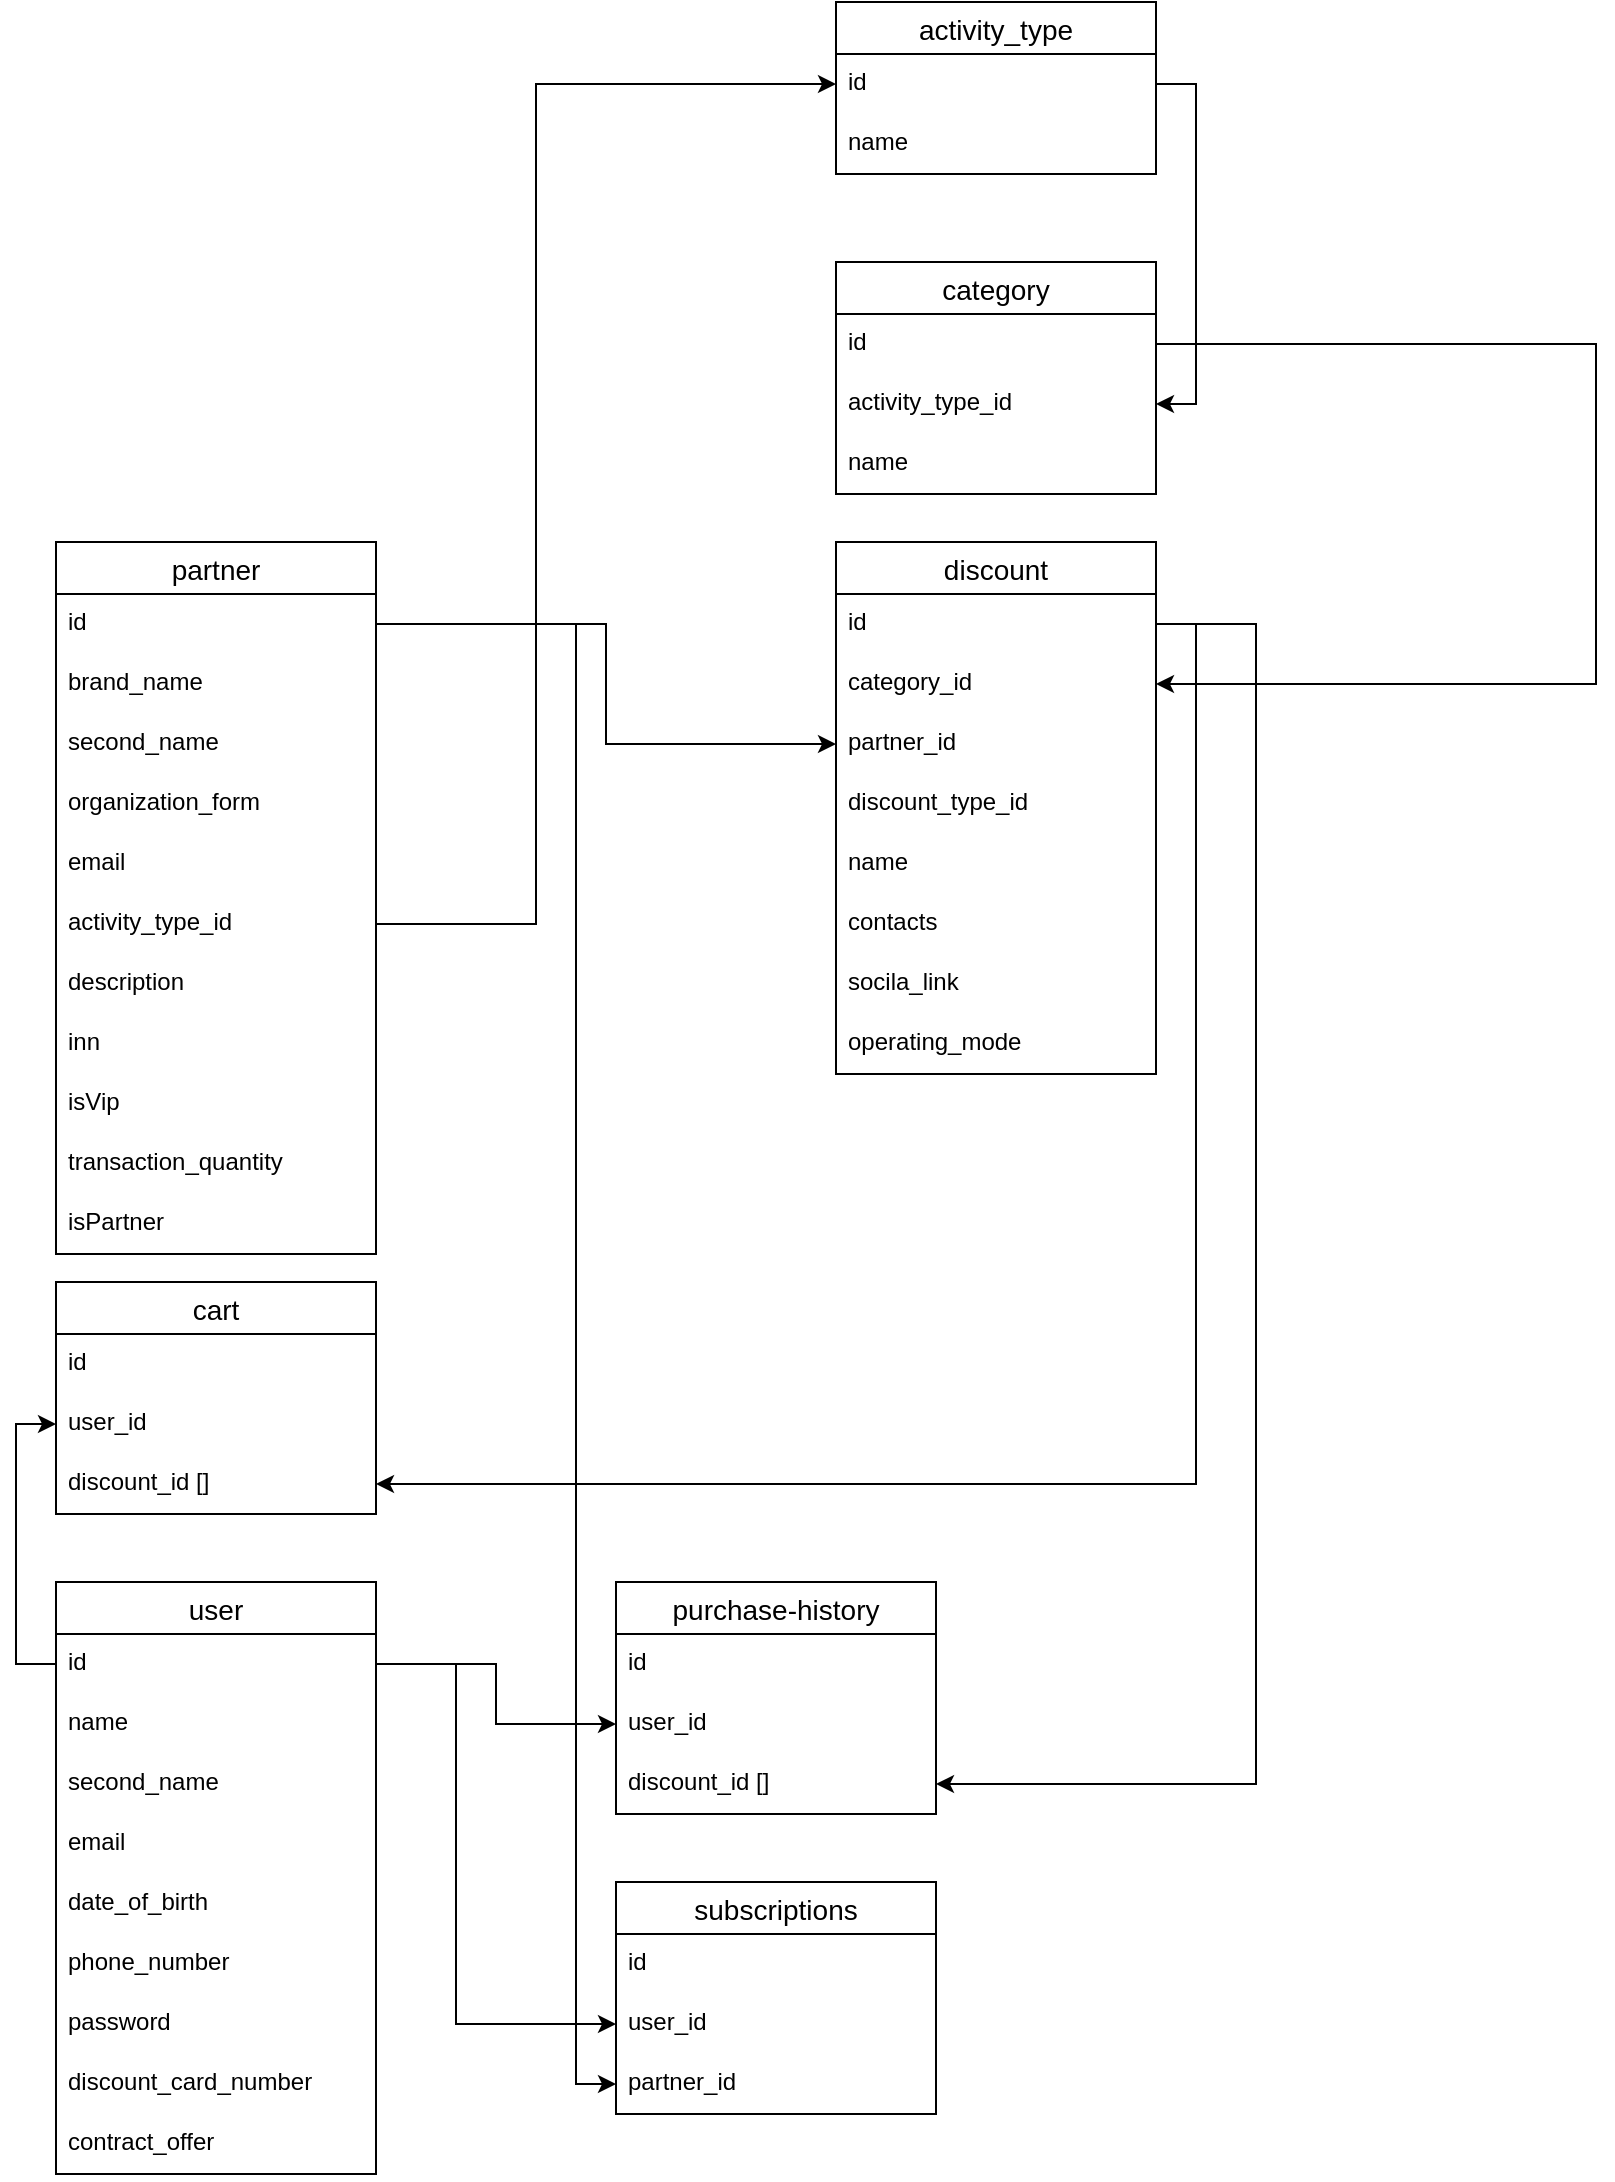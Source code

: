 <mxfile version="20.4.0" type="github">
  <diagram id="Gb0xdn7xdCbOmHb0IqZR" name="Page-1">
    <mxGraphModel dx="2570" dy="2236" grid="1" gridSize="10" guides="1" tooltips="1" connect="1" arrows="1" fold="1" page="1" pageScale="1" pageWidth="850" pageHeight="1100" math="0" shadow="0">
      <root>
        <mxCell id="0" />
        <mxCell id="1" parent="0" />
        <mxCell id="Z7g_tue76aYfmtnmLcl_-1" value="user" style="swimlane;fontStyle=0;childLayout=stackLayout;horizontal=1;startSize=26;horizontalStack=0;resizeParent=1;resizeParentMax=0;resizeLast=0;collapsible=1;marginBottom=0;align=center;fontSize=14;" vertex="1" parent="1">
          <mxGeometry y="470" width="160" height="296" as="geometry" />
        </mxCell>
        <mxCell id="Z7g_tue76aYfmtnmLcl_-2" value="id" style="text;strokeColor=none;fillColor=none;spacingLeft=4;spacingRight=4;overflow=hidden;rotatable=0;points=[[0,0.5],[1,0.5]];portConstraint=eastwest;fontSize=12;" vertex="1" parent="Z7g_tue76aYfmtnmLcl_-1">
          <mxGeometry y="26" width="160" height="30" as="geometry" />
        </mxCell>
        <mxCell id="Z7g_tue76aYfmtnmLcl_-3" value="name" style="text;strokeColor=none;fillColor=none;spacingLeft=4;spacingRight=4;overflow=hidden;rotatable=0;points=[[0,0.5],[1,0.5]];portConstraint=eastwest;fontSize=12;" vertex="1" parent="Z7g_tue76aYfmtnmLcl_-1">
          <mxGeometry y="56" width="160" height="30" as="geometry" />
        </mxCell>
        <mxCell id="Z7g_tue76aYfmtnmLcl_-4" value="second_name" style="text;strokeColor=none;fillColor=none;spacingLeft=4;spacingRight=4;overflow=hidden;rotatable=0;points=[[0,0.5],[1,0.5]];portConstraint=eastwest;fontSize=12;" vertex="1" parent="Z7g_tue76aYfmtnmLcl_-1">
          <mxGeometry y="86" width="160" height="30" as="geometry" />
        </mxCell>
        <mxCell id="Z7g_tue76aYfmtnmLcl_-25" value="email" style="text;strokeColor=none;fillColor=none;spacingLeft=4;spacingRight=4;overflow=hidden;rotatable=0;points=[[0,0.5],[1,0.5]];portConstraint=eastwest;fontSize=12;" vertex="1" parent="Z7g_tue76aYfmtnmLcl_-1">
          <mxGeometry y="116" width="160" height="30" as="geometry" />
        </mxCell>
        <mxCell id="Z7g_tue76aYfmtnmLcl_-26" value="date_of_birth" style="text;strokeColor=none;fillColor=none;spacingLeft=4;spacingRight=4;overflow=hidden;rotatable=0;points=[[0,0.5],[1,0.5]];portConstraint=eastwest;fontSize=12;" vertex="1" parent="Z7g_tue76aYfmtnmLcl_-1">
          <mxGeometry y="146" width="160" height="30" as="geometry" />
        </mxCell>
        <mxCell id="Z7g_tue76aYfmtnmLcl_-29" value="phone_number" style="text;strokeColor=none;fillColor=none;spacingLeft=4;spacingRight=4;overflow=hidden;rotatable=0;points=[[0,0.5],[1,0.5]];portConstraint=eastwest;fontSize=12;" vertex="1" parent="Z7g_tue76aYfmtnmLcl_-1">
          <mxGeometry y="176" width="160" height="30" as="geometry" />
        </mxCell>
        <mxCell id="Z7g_tue76aYfmtnmLcl_-32" value="password" style="text;strokeColor=none;fillColor=none;spacingLeft=4;spacingRight=4;overflow=hidden;rotatable=0;points=[[0,0.5],[1,0.5]];portConstraint=eastwest;fontSize=12;" vertex="1" parent="Z7g_tue76aYfmtnmLcl_-1">
          <mxGeometry y="206" width="160" height="30" as="geometry" />
        </mxCell>
        <mxCell id="Z7g_tue76aYfmtnmLcl_-35" value="discount_card_number" style="text;strokeColor=none;fillColor=none;spacingLeft=4;spacingRight=4;overflow=hidden;rotatable=0;points=[[0,0.5],[1,0.5]];portConstraint=eastwest;fontSize=12;" vertex="1" parent="Z7g_tue76aYfmtnmLcl_-1">
          <mxGeometry y="236" width="160" height="30" as="geometry" />
        </mxCell>
        <mxCell id="Z7g_tue76aYfmtnmLcl_-37" value="contract_offer" style="text;strokeColor=none;fillColor=none;spacingLeft=4;spacingRight=4;overflow=hidden;rotatable=0;points=[[0,0.5],[1,0.5]];portConstraint=eastwest;fontSize=12;" vertex="1" parent="Z7g_tue76aYfmtnmLcl_-1">
          <mxGeometry y="266" width="160" height="30" as="geometry" />
        </mxCell>
        <mxCell id="Z7g_tue76aYfmtnmLcl_-38" value="partner" style="swimlane;fontStyle=0;childLayout=stackLayout;horizontal=1;startSize=26;horizontalStack=0;resizeParent=1;resizeParentMax=0;resizeLast=0;collapsible=1;marginBottom=0;align=center;fontSize=14;" vertex="1" parent="1">
          <mxGeometry y="-50" width="160" height="356" as="geometry" />
        </mxCell>
        <mxCell id="Z7g_tue76aYfmtnmLcl_-39" value="id" style="text;strokeColor=none;fillColor=none;spacingLeft=4;spacingRight=4;overflow=hidden;rotatable=0;points=[[0,0.5],[1,0.5]];portConstraint=eastwest;fontSize=12;" vertex="1" parent="Z7g_tue76aYfmtnmLcl_-38">
          <mxGeometry y="26" width="160" height="30" as="geometry" />
        </mxCell>
        <mxCell id="Z7g_tue76aYfmtnmLcl_-40" value="brand_name" style="text;strokeColor=none;fillColor=none;spacingLeft=4;spacingRight=4;overflow=hidden;rotatable=0;points=[[0,0.5],[1,0.5]];portConstraint=eastwest;fontSize=12;" vertex="1" parent="Z7g_tue76aYfmtnmLcl_-38">
          <mxGeometry y="56" width="160" height="30" as="geometry" />
        </mxCell>
        <mxCell id="Z7g_tue76aYfmtnmLcl_-41" value="second_name" style="text;strokeColor=none;fillColor=none;spacingLeft=4;spacingRight=4;overflow=hidden;rotatable=0;points=[[0,0.5],[1,0.5]];portConstraint=eastwest;fontSize=12;" vertex="1" parent="Z7g_tue76aYfmtnmLcl_-38">
          <mxGeometry y="86" width="160" height="30" as="geometry" />
        </mxCell>
        <mxCell id="Z7g_tue76aYfmtnmLcl_-42" value="organization_form" style="text;strokeColor=none;fillColor=none;spacingLeft=4;spacingRight=4;overflow=hidden;rotatable=0;points=[[0,0.5],[1,0.5]];portConstraint=eastwest;fontSize=12;" vertex="1" parent="Z7g_tue76aYfmtnmLcl_-38">
          <mxGeometry y="116" width="160" height="30" as="geometry" />
        </mxCell>
        <mxCell id="Z7g_tue76aYfmtnmLcl_-43" value="email" style="text;strokeColor=none;fillColor=none;spacingLeft=4;spacingRight=4;overflow=hidden;rotatable=0;points=[[0,0.5],[1,0.5]];portConstraint=eastwest;fontSize=12;" vertex="1" parent="Z7g_tue76aYfmtnmLcl_-38">
          <mxGeometry y="146" width="160" height="30" as="geometry" />
        </mxCell>
        <mxCell id="Z7g_tue76aYfmtnmLcl_-44" value="activity_type_id" style="text;strokeColor=none;fillColor=none;spacingLeft=4;spacingRight=4;overflow=hidden;rotatable=0;points=[[0,0.5],[1,0.5]];portConstraint=eastwest;fontSize=12;" vertex="1" parent="Z7g_tue76aYfmtnmLcl_-38">
          <mxGeometry y="176" width="160" height="30" as="geometry" />
        </mxCell>
        <mxCell id="Z7g_tue76aYfmtnmLcl_-47" value="description" style="text;strokeColor=none;fillColor=none;spacingLeft=4;spacingRight=4;overflow=hidden;rotatable=0;points=[[0,0.5],[1,0.5]];portConstraint=eastwest;fontSize=12;" vertex="1" parent="Z7g_tue76aYfmtnmLcl_-38">
          <mxGeometry y="206" width="160" height="30" as="geometry" />
        </mxCell>
        <mxCell id="Z7g_tue76aYfmtnmLcl_-84" value="inn" style="text;strokeColor=none;fillColor=none;spacingLeft=4;spacingRight=4;overflow=hidden;rotatable=0;points=[[0,0.5],[1,0.5]];portConstraint=eastwest;fontSize=12;" vertex="1" parent="Z7g_tue76aYfmtnmLcl_-38">
          <mxGeometry y="236" width="160" height="30" as="geometry" />
        </mxCell>
        <mxCell id="Z7g_tue76aYfmtnmLcl_-85" value="isVip" style="text;strokeColor=none;fillColor=none;spacingLeft=4;spacingRight=4;overflow=hidden;rotatable=0;points=[[0,0.5],[1,0.5]];portConstraint=eastwest;fontSize=12;" vertex="1" parent="Z7g_tue76aYfmtnmLcl_-38">
          <mxGeometry y="266" width="160" height="30" as="geometry" />
        </mxCell>
        <mxCell id="Z7g_tue76aYfmtnmLcl_-93" value="transaction_quantity" style="text;strokeColor=none;fillColor=none;spacingLeft=4;spacingRight=4;overflow=hidden;rotatable=0;points=[[0,0.5],[1,0.5]];portConstraint=eastwest;fontSize=12;" vertex="1" parent="Z7g_tue76aYfmtnmLcl_-38">
          <mxGeometry y="296" width="160" height="30" as="geometry" />
        </mxCell>
        <mxCell id="Z7g_tue76aYfmtnmLcl_-95" value="isPartner" style="text;strokeColor=none;fillColor=none;spacingLeft=4;spacingRight=4;overflow=hidden;rotatable=0;points=[[0,0.5],[1,0.5]];portConstraint=eastwest;fontSize=12;" vertex="1" parent="Z7g_tue76aYfmtnmLcl_-38">
          <mxGeometry y="326" width="160" height="30" as="geometry" />
        </mxCell>
        <mxCell id="Z7g_tue76aYfmtnmLcl_-48" value="activity_type" style="swimlane;fontStyle=0;childLayout=stackLayout;horizontal=1;startSize=26;horizontalStack=0;resizeParent=1;resizeParentMax=0;resizeLast=0;collapsible=1;marginBottom=0;align=center;fontSize=14;" vertex="1" parent="1">
          <mxGeometry x="390" y="-320" width="160" height="86" as="geometry" />
        </mxCell>
        <mxCell id="Z7g_tue76aYfmtnmLcl_-49" value="id" style="text;strokeColor=none;fillColor=none;spacingLeft=4;spacingRight=4;overflow=hidden;rotatable=0;points=[[0,0.5],[1,0.5]];portConstraint=eastwest;fontSize=12;" vertex="1" parent="Z7g_tue76aYfmtnmLcl_-48">
          <mxGeometry y="26" width="160" height="30" as="geometry" />
        </mxCell>
        <mxCell id="Z7g_tue76aYfmtnmLcl_-67" value="name" style="text;strokeColor=none;fillColor=none;spacingLeft=4;spacingRight=4;overflow=hidden;rotatable=0;points=[[0,0.5],[1,0.5]];portConstraint=eastwest;fontSize=12;" vertex="1" parent="Z7g_tue76aYfmtnmLcl_-48">
          <mxGeometry y="56" width="160" height="30" as="geometry" />
        </mxCell>
        <mxCell id="Z7g_tue76aYfmtnmLcl_-60" style="edgeStyle=orthogonalEdgeStyle;rounded=0;orthogonalLoop=1;jettySize=auto;html=1;exitX=1;exitY=0.5;exitDx=0;exitDy=0;entryX=0;entryY=0.5;entryDx=0;entryDy=0;" edge="1" parent="1" source="Z7g_tue76aYfmtnmLcl_-44" target="Z7g_tue76aYfmtnmLcl_-49">
          <mxGeometry relative="1" as="geometry">
            <mxPoint x="480" y="-260" as="targetPoint" />
            <Array as="points">
              <mxPoint x="240" y="141" />
              <mxPoint x="240" y="-279" />
            </Array>
          </mxGeometry>
        </mxCell>
        <mxCell id="Z7g_tue76aYfmtnmLcl_-61" value="category" style="swimlane;fontStyle=0;childLayout=stackLayout;horizontal=1;startSize=26;horizontalStack=0;resizeParent=1;resizeParentMax=0;resizeLast=0;collapsible=1;marginBottom=0;align=center;fontSize=14;" vertex="1" parent="1">
          <mxGeometry x="390" y="-190" width="160" height="116" as="geometry" />
        </mxCell>
        <mxCell id="Z7g_tue76aYfmtnmLcl_-62" value="id" style="text;strokeColor=none;fillColor=none;spacingLeft=4;spacingRight=4;overflow=hidden;rotatable=0;points=[[0,0.5],[1,0.5]];portConstraint=eastwest;fontSize=12;" vertex="1" parent="Z7g_tue76aYfmtnmLcl_-61">
          <mxGeometry y="26" width="160" height="30" as="geometry" />
        </mxCell>
        <mxCell id="Z7g_tue76aYfmtnmLcl_-66" value="activity_type_id" style="text;strokeColor=none;fillColor=none;spacingLeft=4;spacingRight=4;overflow=hidden;rotatable=0;points=[[0,0.5],[1,0.5]];portConstraint=eastwest;fontSize=12;" vertex="1" parent="Z7g_tue76aYfmtnmLcl_-61">
          <mxGeometry y="56" width="160" height="30" as="geometry" />
        </mxCell>
        <mxCell id="Z7g_tue76aYfmtnmLcl_-71" value="name" style="text;strokeColor=none;fillColor=none;spacingLeft=4;spacingRight=4;overflow=hidden;rotatable=0;points=[[0,0.5],[1,0.5]];portConstraint=eastwest;fontSize=12;" vertex="1" parent="Z7g_tue76aYfmtnmLcl_-61">
          <mxGeometry y="86" width="160" height="30" as="geometry" />
        </mxCell>
        <mxCell id="Z7g_tue76aYfmtnmLcl_-68" value="discount" style="swimlane;fontStyle=0;childLayout=stackLayout;horizontal=1;startSize=26;horizontalStack=0;resizeParent=1;resizeParentMax=0;resizeLast=0;collapsible=1;marginBottom=0;align=center;fontSize=14;" vertex="1" parent="1">
          <mxGeometry x="390" y="-50" width="160" height="266" as="geometry" />
        </mxCell>
        <mxCell id="Z7g_tue76aYfmtnmLcl_-69" value="id" style="text;strokeColor=none;fillColor=none;spacingLeft=4;spacingRight=4;overflow=hidden;rotatable=0;points=[[0,0.5],[1,0.5]];portConstraint=eastwest;fontSize=12;" vertex="1" parent="Z7g_tue76aYfmtnmLcl_-68">
          <mxGeometry y="26" width="160" height="30" as="geometry" />
        </mxCell>
        <mxCell id="Z7g_tue76aYfmtnmLcl_-70" value="category_id" style="text;strokeColor=none;fillColor=none;spacingLeft=4;spacingRight=4;overflow=hidden;rotatable=0;points=[[0,0.5],[1,0.5]];portConstraint=eastwest;fontSize=12;" vertex="1" parent="Z7g_tue76aYfmtnmLcl_-68">
          <mxGeometry y="56" width="160" height="30" as="geometry" />
        </mxCell>
        <mxCell id="Z7g_tue76aYfmtnmLcl_-96" value="partner_id" style="text;strokeColor=none;fillColor=none;spacingLeft=4;spacingRight=4;overflow=hidden;rotatable=0;points=[[0,0.5],[1,0.5]];portConstraint=eastwest;fontSize=12;" vertex="1" parent="Z7g_tue76aYfmtnmLcl_-68">
          <mxGeometry y="86" width="160" height="30" as="geometry" />
        </mxCell>
        <mxCell id="Z7g_tue76aYfmtnmLcl_-73" value="discount_type_id" style="text;strokeColor=none;fillColor=none;spacingLeft=4;spacingRight=4;overflow=hidden;rotatable=0;points=[[0,0.5],[1,0.5]];portConstraint=eastwest;fontSize=12;" vertex="1" parent="Z7g_tue76aYfmtnmLcl_-68">
          <mxGeometry y="116" width="160" height="30" as="geometry" />
        </mxCell>
        <mxCell id="Z7g_tue76aYfmtnmLcl_-79" value="name" style="text;strokeColor=none;fillColor=none;spacingLeft=4;spacingRight=4;overflow=hidden;rotatable=0;points=[[0,0.5],[1,0.5]];portConstraint=eastwest;fontSize=12;" vertex="1" parent="Z7g_tue76aYfmtnmLcl_-68">
          <mxGeometry y="146" width="160" height="30" as="geometry" />
        </mxCell>
        <mxCell id="Z7g_tue76aYfmtnmLcl_-80" value="contacts" style="text;strokeColor=none;fillColor=none;spacingLeft=4;spacingRight=4;overflow=hidden;rotatable=0;points=[[0,0.5],[1,0.5]];portConstraint=eastwest;fontSize=12;" vertex="1" parent="Z7g_tue76aYfmtnmLcl_-68">
          <mxGeometry y="176" width="160" height="30" as="geometry" />
        </mxCell>
        <mxCell id="Z7g_tue76aYfmtnmLcl_-81" value="socila_link" style="text;strokeColor=none;fillColor=none;spacingLeft=4;spacingRight=4;overflow=hidden;rotatable=0;points=[[0,0.5],[1,0.5]];portConstraint=eastwest;fontSize=12;" vertex="1" parent="Z7g_tue76aYfmtnmLcl_-68">
          <mxGeometry y="206" width="160" height="30" as="geometry" />
        </mxCell>
        <mxCell id="Z7g_tue76aYfmtnmLcl_-83" value="operating_mode" style="text;strokeColor=none;fillColor=none;spacingLeft=4;spacingRight=4;overflow=hidden;rotatable=0;points=[[0,0.5],[1,0.5]];portConstraint=eastwest;fontSize=12;" vertex="1" parent="Z7g_tue76aYfmtnmLcl_-68">
          <mxGeometry y="236" width="160" height="30" as="geometry" />
        </mxCell>
        <mxCell id="Z7g_tue76aYfmtnmLcl_-72" style="edgeStyle=orthogonalEdgeStyle;rounded=0;orthogonalLoop=1;jettySize=auto;html=1;exitX=1;exitY=0.5;exitDx=0;exitDy=0;entryX=1;entryY=0.5;entryDx=0;entryDy=0;" edge="1" parent="1" source="Z7g_tue76aYfmtnmLcl_-49" target="Z7g_tue76aYfmtnmLcl_-66">
          <mxGeometry relative="1" as="geometry" />
        </mxCell>
        <mxCell id="Z7g_tue76aYfmtnmLcl_-78" style="edgeStyle=orthogonalEdgeStyle;rounded=0;orthogonalLoop=1;jettySize=auto;html=1;exitX=1;exitY=0.5;exitDx=0;exitDy=0;entryX=1;entryY=0.5;entryDx=0;entryDy=0;" edge="1" parent="1" source="Z7g_tue76aYfmtnmLcl_-62" target="Z7g_tue76aYfmtnmLcl_-70">
          <mxGeometry relative="1" as="geometry">
            <Array as="points">
              <mxPoint x="770" y="-149" />
              <mxPoint x="770" y="21" />
            </Array>
          </mxGeometry>
        </mxCell>
        <mxCell id="Z7g_tue76aYfmtnmLcl_-86" value="cart" style="swimlane;fontStyle=0;childLayout=stackLayout;horizontal=1;startSize=26;horizontalStack=0;resizeParent=1;resizeParentMax=0;resizeLast=0;collapsible=1;marginBottom=0;align=center;fontSize=14;" vertex="1" parent="1">
          <mxGeometry y="320" width="160" height="116" as="geometry" />
        </mxCell>
        <mxCell id="Z7g_tue76aYfmtnmLcl_-87" value="id" style="text;strokeColor=none;fillColor=none;spacingLeft=4;spacingRight=4;overflow=hidden;rotatable=0;points=[[0,0.5],[1,0.5]];portConstraint=eastwest;fontSize=12;" vertex="1" parent="Z7g_tue76aYfmtnmLcl_-86">
          <mxGeometry y="26" width="160" height="30" as="geometry" />
        </mxCell>
        <mxCell id="Z7g_tue76aYfmtnmLcl_-88" value="user_id" style="text;strokeColor=none;fillColor=none;spacingLeft=4;spacingRight=4;overflow=hidden;rotatable=0;points=[[0,0.5],[1,0.5]];portConstraint=eastwest;fontSize=12;" vertex="1" parent="Z7g_tue76aYfmtnmLcl_-86">
          <mxGeometry y="56" width="160" height="30" as="geometry" />
        </mxCell>
        <mxCell id="Z7g_tue76aYfmtnmLcl_-91" value="discount_id []" style="text;strokeColor=none;fillColor=none;spacingLeft=4;spacingRight=4;overflow=hidden;rotatable=0;points=[[0,0.5],[1,0.5]];portConstraint=eastwest;fontSize=12;" vertex="1" parent="Z7g_tue76aYfmtnmLcl_-86">
          <mxGeometry y="86" width="160" height="30" as="geometry" />
        </mxCell>
        <mxCell id="Z7g_tue76aYfmtnmLcl_-92" style="edgeStyle=orthogonalEdgeStyle;rounded=0;orthogonalLoop=1;jettySize=auto;html=1;exitX=0;exitY=0.5;exitDx=0;exitDy=0;entryX=0;entryY=0.5;entryDx=0;entryDy=0;" edge="1" parent="1" source="Z7g_tue76aYfmtnmLcl_-2" target="Z7g_tue76aYfmtnmLcl_-88">
          <mxGeometry relative="1" as="geometry" />
        </mxCell>
        <mxCell id="Z7g_tue76aYfmtnmLcl_-94" style="edgeStyle=orthogonalEdgeStyle;rounded=0;orthogonalLoop=1;jettySize=auto;html=1;exitX=1;exitY=0.5;exitDx=0;exitDy=0;entryX=1;entryY=0.5;entryDx=0;entryDy=0;" edge="1" parent="1" source="Z7g_tue76aYfmtnmLcl_-69" target="Z7g_tue76aYfmtnmLcl_-91">
          <mxGeometry relative="1" as="geometry" />
        </mxCell>
        <mxCell id="Z7g_tue76aYfmtnmLcl_-97" style="edgeStyle=orthogonalEdgeStyle;rounded=0;orthogonalLoop=1;jettySize=auto;html=1;exitX=1;exitY=0.5;exitDx=0;exitDy=0;entryX=0;entryY=0.5;entryDx=0;entryDy=0;" edge="1" parent="1" source="Z7g_tue76aYfmtnmLcl_-39" target="Z7g_tue76aYfmtnmLcl_-96">
          <mxGeometry relative="1" as="geometry" />
        </mxCell>
        <mxCell id="Z7g_tue76aYfmtnmLcl_-98" value="purchase-history" style="swimlane;fontStyle=0;childLayout=stackLayout;horizontal=1;startSize=26;horizontalStack=0;resizeParent=1;resizeParentMax=0;resizeLast=0;collapsible=1;marginBottom=0;align=center;fontSize=14;" vertex="1" parent="1">
          <mxGeometry x="280" y="470" width="160" height="116" as="geometry" />
        </mxCell>
        <mxCell id="Z7g_tue76aYfmtnmLcl_-99" value="id" style="text;strokeColor=none;fillColor=none;spacingLeft=4;spacingRight=4;overflow=hidden;rotatable=0;points=[[0,0.5],[1,0.5]];portConstraint=eastwest;fontSize=12;" vertex="1" parent="Z7g_tue76aYfmtnmLcl_-98">
          <mxGeometry y="26" width="160" height="30" as="geometry" />
        </mxCell>
        <mxCell id="Z7g_tue76aYfmtnmLcl_-100" value="user_id" style="text;strokeColor=none;fillColor=none;spacingLeft=4;spacingRight=4;overflow=hidden;rotatable=0;points=[[0,0.5],[1,0.5]];portConstraint=eastwest;fontSize=12;" vertex="1" parent="Z7g_tue76aYfmtnmLcl_-98">
          <mxGeometry y="56" width="160" height="30" as="geometry" />
        </mxCell>
        <mxCell id="Z7g_tue76aYfmtnmLcl_-101" value="discount_id []" style="text;strokeColor=none;fillColor=none;spacingLeft=4;spacingRight=4;overflow=hidden;rotatable=0;points=[[0,0.5],[1,0.5]];portConstraint=eastwest;fontSize=12;" vertex="1" parent="Z7g_tue76aYfmtnmLcl_-98">
          <mxGeometry y="86" width="160" height="30" as="geometry" />
        </mxCell>
        <mxCell id="Z7g_tue76aYfmtnmLcl_-102" style="edgeStyle=orthogonalEdgeStyle;rounded=0;orthogonalLoop=1;jettySize=auto;html=1;exitX=1;exitY=0.5;exitDx=0;exitDy=0;entryX=0;entryY=0.5;entryDx=0;entryDy=0;" edge="1" parent="1" source="Z7g_tue76aYfmtnmLcl_-2" target="Z7g_tue76aYfmtnmLcl_-100">
          <mxGeometry relative="1" as="geometry" />
        </mxCell>
        <mxCell id="Z7g_tue76aYfmtnmLcl_-103" value="subscriptions" style="swimlane;fontStyle=0;childLayout=stackLayout;horizontal=1;startSize=26;horizontalStack=0;resizeParent=1;resizeParentMax=0;resizeLast=0;collapsible=1;marginBottom=0;align=center;fontSize=14;" vertex="1" parent="1">
          <mxGeometry x="280" y="620" width="160" height="116" as="geometry" />
        </mxCell>
        <mxCell id="Z7g_tue76aYfmtnmLcl_-104" value="id" style="text;strokeColor=none;fillColor=none;spacingLeft=4;spacingRight=4;overflow=hidden;rotatable=0;points=[[0,0.5],[1,0.5]];portConstraint=eastwest;fontSize=12;" vertex="1" parent="Z7g_tue76aYfmtnmLcl_-103">
          <mxGeometry y="26" width="160" height="30" as="geometry" />
        </mxCell>
        <mxCell id="Z7g_tue76aYfmtnmLcl_-105" value="user_id" style="text;strokeColor=none;fillColor=none;spacingLeft=4;spacingRight=4;overflow=hidden;rotatable=0;points=[[0,0.5],[1,0.5]];portConstraint=eastwest;fontSize=12;" vertex="1" parent="Z7g_tue76aYfmtnmLcl_-103">
          <mxGeometry y="56" width="160" height="30" as="geometry" />
        </mxCell>
        <mxCell id="Z7g_tue76aYfmtnmLcl_-106" value="partner_id" style="text;strokeColor=none;fillColor=none;spacingLeft=4;spacingRight=4;overflow=hidden;rotatable=0;points=[[0,0.5],[1,0.5]];portConstraint=eastwest;fontSize=12;" vertex="1" parent="Z7g_tue76aYfmtnmLcl_-103">
          <mxGeometry y="86" width="160" height="30" as="geometry" />
        </mxCell>
        <mxCell id="Z7g_tue76aYfmtnmLcl_-107" style="edgeStyle=orthogonalEdgeStyle;rounded=0;orthogonalLoop=1;jettySize=auto;html=1;exitX=1;exitY=0.5;exitDx=0;exitDy=0;entryX=0;entryY=0.5;entryDx=0;entryDy=0;" edge="1" parent="1" source="Z7g_tue76aYfmtnmLcl_-2" target="Z7g_tue76aYfmtnmLcl_-105">
          <mxGeometry relative="1" as="geometry">
            <Array as="points">
              <mxPoint x="200" y="511" />
              <mxPoint x="200" y="691" />
            </Array>
          </mxGeometry>
        </mxCell>
        <mxCell id="Z7g_tue76aYfmtnmLcl_-110" style="edgeStyle=orthogonalEdgeStyle;rounded=0;orthogonalLoop=1;jettySize=auto;html=1;exitX=1;exitY=0.5;exitDx=0;exitDy=0;entryX=0;entryY=0.5;entryDx=0;entryDy=0;" edge="1" parent="1" source="Z7g_tue76aYfmtnmLcl_-39" target="Z7g_tue76aYfmtnmLcl_-106">
          <mxGeometry relative="1" as="geometry">
            <Array as="points">
              <mxPoint x="260" y="-9" />
              <mxPoint x="260" y="721" />
            </Array>
          </mxGeometry>
        </mxCell>
        <mxCell id="Z7g_tue76aYfmtnmLcl_-111" style="edgeStyle=orthogonalEdgeStyle;rounded=0;orthogonalLoop=1;jettySize=auto;html=1;exitX=1;exitY=0.5;exitDx=0;exitDy=0;" edge="1" parent="1" source="Z7g_tue76aYfmtnmLcl_-69" target="Z7g_tue76aYfmtnmLcl_-101">
          <mxGeometry relative="1" as="geometry">
            <Array as="points">
              <mxPoint x="600" y="-9" />
              <mxPoint x="600" y="571" />
            </Array>
          </mxGeometry>
        </mxCell>
      </root>
    </mxGraphModel>
  </diagram>
</mxfile>
